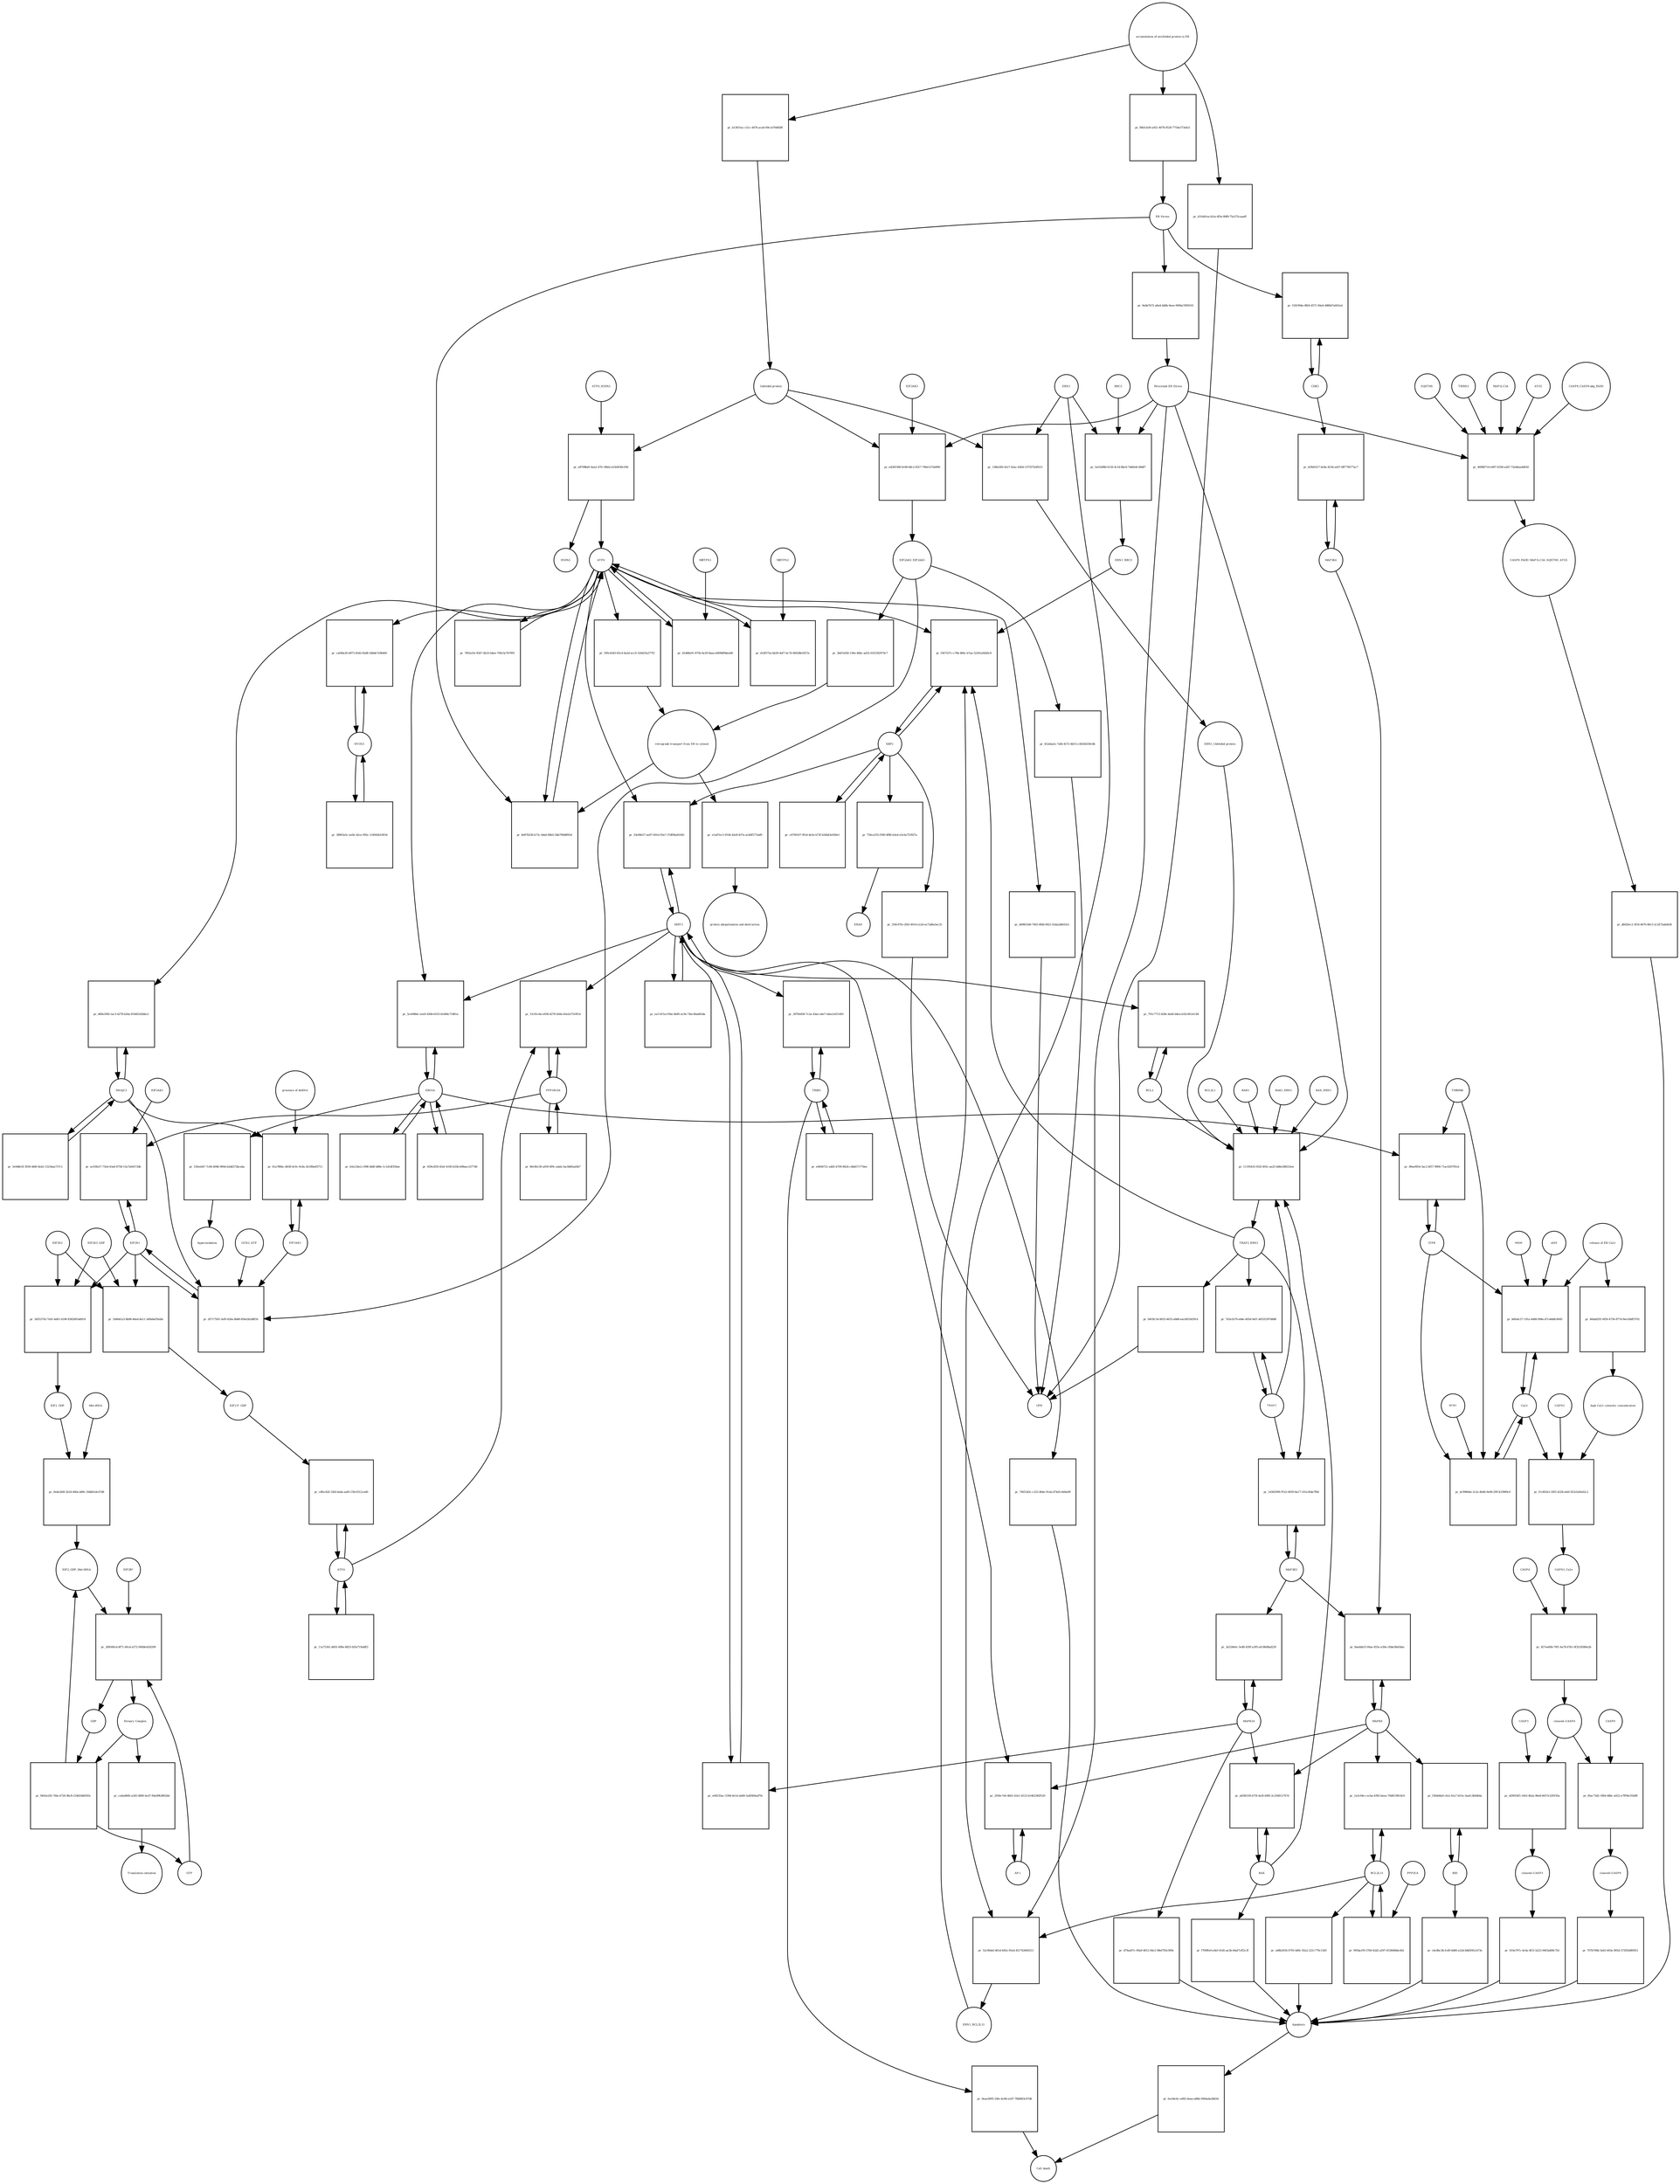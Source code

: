 strict digraph  {
ATF6_HSPA5 [annotation="", bipartite=0, cls=complex, fontsize=4, label=ATF6_HSPA5, shape=circle];
"pr_e8708bd1-6aa2-47fc-89eb-a53ef630c056" [annotation="", bipartite=1, cls=process, fontsize=4, label="pr_e8708bd1-6aa2-47fc-89eb-a53ef630c056", shape=square];
ATF6 [annotation="urn_miriam_hgnc.symbol_ATF6", bipartite=0, cls=macromolecule, fontsize=4, label=ATF6, shape=circle];
HSPA5 [annotation="urn_miriam_hgnc.symbol_HSPA5", bipartite=0, cls=macromolecule, fontsize=4, label=HSPA5, shape=circle];
"Unfolded protein" [annotation="", bipartite=0, cls=macromolecule, fontsize=4, label="Unfolded protein", shape=circle];
ERN1 [annotation="urn_miriam_hgnc.symbol_ERN1", bipartite=0, cls=macromolecule, fontsize=4, label=ERN1, shape=circle];
"pr_136fa5f6-41e7-43ac-b564-137557b30515" [annotation="", bipartite=1, cls=process, fontsize=4, label="pr_136fa5f6-41e7-43ac-b564-137557b30515", shape=square];
"ERN1_Unfolded protein" [annotation="", bipartite=0, cls=complex, fontsize=4, label="ERN1_Unfolded protein", shape=circle];
EIF2AK3_EIF2AK3 [annotation="", bipartite=0, cls=complex, fontsize=4, label=EIF2AK3_EIF2AK3, shape=circle];
"pr_3bd7a920-136e-46bc-ad32-61f2302974c7" [annotation="", bipartite=1, cls=process, fontsize=4, label="pr_3bd7a920-136e-46bc-ad32-61f2302974c7", shape=square];
"retrograde transport from ER to cytosol" [annotation="", bipartite=0, cls=phenotype, fontsize=4, label="retrograde transport from ER to cytosol", shape=circle];
"pr_595cb545-65c4-4a2d-acc0-324425a377f2" [annotation="", bipartite=1, cls=process, fontsize=4, label="pr_595cb545-65c4-4a2d-acc0-324425a377f2", shape=square];
"pr_e1a87ec5-9104-42e8-837a-acb8f577abf0" [annotation="", bipartite=1, cls=process, fontsize=4, label="pr_e1a87ec5-9104-42e8-837a-acb8f577abf0", shape=square];
"protein ubiquitination and destruction" [annotation="", bipartite=0, cls=phenotype, fontsize=4, label="protein ubiquitination and destruction", shape=circle];
"pr_11195435-052f-493c-aa25-4d6e388332ee" [annotation="", bipartite=1, cls=process, fontsize=4, label="pr_11195435-052f-493c-aa25-4d6e388332ee", shape=square];
TRAF2_ERN1 [annotation="", bipartite=0, cls=complex, fontsize=4, label=TRAF2_ERN1, shape=circle];
BAK1_ERN1 [annotation="", bipartite=0, cls=complex, fontsize=4, label=BAK1_ERN1, shape=circle];
BAX_ERN1 [annotation="", bipartite=0, cls=complex, fontsize=4, label=BAX_ERN1, shape=circle];
BCL2 [annotation="urn_miriam_hgnc.symbol_BCL2", bipartite=0, cls="nucleic acid feature", fontsize=4, label=BCL2, shape=circle];
BCL2L1 [annotation="urn_miriam_hgnc.symbol_BCL2L1", bipartite=0, cls=macromolecule, fontsize=4, label=BCL2L1, shape=circle];
"Persistant ER Stress" [annotation="", bipartite=0, cls=phenotype, fontsize=4, label="Persistant ER Stress", shape=circle];
BAX [annotation="urn_miriam_hgnc.symbol_BAX", bipartite=0, cls=macromolecule, fontsize=4, label=BAX, shape=circle];
BAK1 [annotation="urn_miriam_hgnc.symbol_BAK1", bipartite=0, cls=macromolecule, fontsize=4, label=BAK1, shape=circle];
TRAF2 [annotation="urn_miriam_hgnc.symbol_TRAF2", bipartite=0, cls=macromolecule, fontsize=4, label=TRAF2, shape=circle];
XBP1 [annotation="urn_miriam_hgnc.symbol_XBP1", bipartite=0, cls=macromolecule, fontsize=4, label=XBP1, shape=circle];
"pr_f367237c-c76b-484c-b7aa-52261a9d26c8" [annotation="", bipartite=1, cls=process, fontsize=4, label="pr_f367237c-c76b-484c-b7aa-52261a9d26c8", shape=square];
ERN1_BBC3 [annotation="", bipartite=0, cls=complex, fontsize=4, label=ERN1_BBC3, shape=circle];
ERN1_BCL2L11 [annotation="", bipartite=0, cls=complex, fontsize=4, label=ERN1_BCL2L11, shape=circle];
"pr_c6790107-9f1d-4e5e-b72f-b56b43e058e1" [annotation="", bipartite=1, cls=process, fontsize=4, label="pr_c6790107-9f1d-4e5e-b72f-b56b43e058e1", shape=square];
"pr_756ce255-f390-4f86-b3e4-e5c6a753927a" [annotation="", bipartite=1, cls=process, fontsize=4, label="pr_756ce255-f390-4f86-b3e4-e5c6a753927a", shape=square];
ERAD [annotation="", bipartite=0, cls=phenotype, fontsize=4, label=ERAD, shape=circle];
"pr_559c97fe-2f45-4914-a12d-ee72d6a5ec25" [annotation="", bipartite=1, cls=process, fontsize=4, label="pr_559c97fe-2f45-4914-a12d-ee72d6a5ec25", shape=square];
UPR [annotation="", bipartite=0, cls=phenotype, fontsize=4, label=UPR, shape=circle];
"pr_743e1b79-ed4e-405d-9ef1-40535397d8d8" [annotation="", bipartite=1, cls=process, fontsize=4, label="pr_743e1b79-ed4e-405d-9ef1-40535397d8d8", shape=square];
MAPK8 [annotation="urn_miriam_hgnc.symbol_MAPK8", bipartite=0, cls=macromolecule, fontsize=4, label=MAPK8, shape=circle];
"pr_8aedda53-f6ae-455e-a39a-cfbbc8b43dac" [annotation="", bipartite=1, cls=process, fontsize=4, label="pr_8aedda53-f6ae-455e-a39a-cfbbc8b43dac", shape=square];
MAP3K4 [annotation="urn_miriam_hgnc.symbol_MAP3K4", bipartite=0, cls=macromolecule, fontsize=4, label=MAP3K4, shape=circle];
MAP3K5 [annotation="urn_miriam_hgnc.symbol_MAP3K5", bipartite=0, cls=macromolecule, fontsize=4, label=MAP3K5, shape=circle];
MAPK14 [annotation="urn_miriam_hgnc.symbol_MAPK14", bipartite=0, cls=macromolecule, fontsize=4, label=MAPK14, shape=circle];
"pr_3a528e6c-5e48-439f-a395-afc9b08ad229" [annotation="", bipartite=1, cls=process, fontsize=4, label="pr_3a528e6c-5e48-439f-a395-afc9b08ad229", shape=square];
"pr_d79aa97c-09a9-4012-84c2-98ef785c9f9e" [annotation="", bipartite=1, cls=process, fontsize=4, label="pr_d79aa97c-09a9-4012-84c2-98ef785c9f9e", shape=square];
Apoptosis [annotation="", bipartite=0, cls=phenotype, fontsize=4, label=Apoptosis, shape=circle];
DDIT3 [annotation="urn_miriam_hgnc.symbol_DDIT3", bipartite=0, cls=macromolecule, fontsize=4, label=DDIT3, shape=circle];
"pr_e04535ac-539d-4e1d-abd9-5a4f404ad70c" [annotation="", bipartite=1, cls=process, fontsize=4, label="pr_e04535ac-539d-4e1d-abd9-5a4f404ad70c", shape=square];
"pr_70653d3c-c323-4b4e-91ab-d74d1c8d4a99" [annotation="", bipartite=1, cls=process, fontsize=4, label="pr_70653d3c-c323-4b4e-91ab-d74d1c8d4a99", shape=square];
"pr_701c7713-428e-4a64-b4ea-b32c0fcb1c84" [annotation="", bipartite=1, cls=process, fontsize=4, label="pr_701c7713-428e-4a64-b4ea-b32c0fcb1c84", shape=square];
"pr_8e878236-b73c-4da6-86b5-2bb790d8f92d" [annotation="", bipartite=1, cls=process, fontsize=4, label="pr_8e878236-b73c-4da6-86b5-2bb790d8f92d", shape=square];
"ER Stress" [annotation="", bipartite=0, cls=phenotype, fontsize=4, label="ER Stress", shape=circle];
"pr_d1d68a91-875b-4e29-8aaa-b909df9dee68" [annotation="", bipartite=1, cls=process, fontsize=4, label="pr_d1d68a91-875b-4e29-8aaa-b909df9dee68", shape=square];
MBTPS1 [annotation="urn_miriam_hgnc.symbol_MBTPS1", bipartite=0, cls=macromolecule, fontsize=4, label=MBTPS1, shape=circle];
"pr_d14f572a-bb30-4ef7-bc74-60028b1f472c" [annotation="", bipartite=1, cls=process, fontsize=4, label="pr_d14f572a-bb30-4ef7-bc74-60028b1f472c", shape=square];
MBTPS2 [annotation="urn_miriam_hgnc.symbol_MBTPS2", bipartite=0, cls=macromolecule, fontsize=4, label=MBTPS2, shape=circle];
"pr_7f65a1fe-8347-4b33-b4ee-700c5e7b7991" [annotation="", bipartite=1, cls=process, fontsize=4, label="pr_7f65a1fe-8347-4b33-b4ee-700c5e7b7991", shape=square];
"pr_ea1147ea-f56e-4b95-ac9e-74ec4bad63da" [annotation="", bipartite=1, cls=process, fontsize=4, label="pr_ea1147ea-f56e-4b95-ac9e-74ec4bad63da", shape=square];
"pr_33e08e57-ae07-491d-93a7-37df06a81045" [annotation="", bipartite=1, cls=process, fontsize=4, label="pr_33e08e57-ae07-491d-93a7-37df06a81045", shape=square];
EIF2S1 [annotation="urn_miriam_hgnc.symbol_EIF2S1", bipartite=0, cls=macromolecule, fontsize=4, label=EIF2S1, shape=circle];
"pr_d5717505-3ef0-426a-8b88-856a5b2d8f16" [annotation="", bipartite=1, cls=process, fontsize=4, label="pr_d5717505-3ef0-426a-8b88-856a5b2d8f16", shape=square];
GCN2_ATP [annotation="", bipartite=0, cls=complex, fontsize=4, label=GCN2_ATP, shape=circle];
EIF2AK2 [annotation="urn_miriam_hgnc.symbol_EIF2AK2", bipartite=0, cls=macromolecule, fontsize=4, label=EIF2AK2, shape=circle];
DNAJC3 [annotation="urn_miriam_hgnc.symbol_DNAJC3", bipartite=0, cls=macromolecule, fontsize=4, label=DNAJC3, shape=circle];
EIF2S2 [annotation="urn_miriam_hgnc.symbol_EIF2S2", bipartite=0, cls=macromolecule, fontsize=4, label=EIF2S2, shape=circle];
"pr_3d553743-7a91-4d61-b196-83820654d918" [annotation="", bipartite=1, cls=process, fontsize=4, label="pr_3d553743-7a91-4d61-b196-83820654d918", shape=square];
EIF2S3_GDP [annotation="", bipartite=0, cls=complex, fontsize=4, label=EIF2S3_GDP, shape=circle];
EIF2_GDP [annotation="", bipartite=0, cls=complex, fontsize=4, label=EIF2_GDP, shape=circle];
"EIF2_GDP_Met-tRNA" [annotation="", bipartite=0, cls=complex, fontsize=4, label="EIF2_GDP_Met-tRNA", shape=circle];
"pr_268560cd-df71-40cd-a572-066bfe426209" [annotation="", bipartite=1, cls=process, fontsize=4, label="pr_268560cd-df71-40cd-a572-066bfe426209", shape=square];
"Ternary Complex" [annotation="", bipartite=0, cls=complex, fontsize=4, label="Ternary Complex", shape=circle];
"EIF2B*" [annotation="", bipartite=0, cls=complex, fontsize=4, label="EIF2B*", shape=circle];
GTP [annotation="urn_miriam_obo.chebi_CHEBI%3A57600", bipartite=0, cls="simple chemical", fontsize=4, label=GTP, shape=circle];
GDP [annotation="urn_miriam_obo.chebi_CHEBI%3A65180", bipartite=0, cls="simple chemical", fontsize=4, label=GDP, shape=circle];
"pr_9443e245-7fda-4726-9bc8-218d1b8d305c" [annotation="", bipartite=1, cls=process, fontsize=4, label="pr_9443e245-7fda-4726-9bc8-218d1b8d305c", shape=square];
ATF4 [annotation="urn_miriam_hgnc.symbol_ATF4", bipartite=0, cls=macromolecule, fontsize=4, label=ATF4, shape=circle];
"pr_c8fec82f-32fd-4a4a-aaf6-150c0512ced0" [annotation="", bipartite=1, cls=process, fontsize=4, label="pr_c8fec82f-32fd-4a4a-aaf6-150c0512ced0", shape=square];
"EIF2-P_GDP" [annotation="", bipartite=0, cls=complex, fontsize=4, label="EIF2-P_GDP", shape=circle];
"pr_11a75341-d602-490e-8823-fd5a719abff2" [annotation="", bipartite=1, cls=process, fontsize=4, label="pr_11a75341-d602-490e-8823-fd5a719abff2", shape=square];
PPP1R15A [annotation="urn_miriam_hgnc.symbol_PPP1R15A", bipartite=0, cls=macromolecule, fontsize=4, label=PPP1R15A, shape=circle];
"pr_15c91c6a-e936-4276-b58a-b5e2a7510f1d" [annotation="", bipartite=1, cls=process, fontsize=4, label="pr_15c91c6a-e936-4276-b58a-b5e2a7510f1d", shape=square];
"pr_86c9b130-a939-4f9c-adab-3ac8d65ad3b7" [annotation="", bipartite=1, cls=process, fontsize=4, label="pr_86c9b130-a939-4f9c-adab-3ac8d65ad3b7", shape=square];
"pr_ca0ad660-a3d5-4860-bcd7-84a99b3802bd" [annotation="", bipartite=1, cls=process, fontsize=4, label="pr_ca0ad660-a3d5-4860-bcd7-84a99b3802bd", shape=square];
"Translation initiation" [annotation="", bipartite=0, cls=phenotype, fontsize=4, label="Translation initiation", shape=circle];
"pr_1d302099-97a5-4059-8a17-101e30de7f8d" [annotation="", bipartite=1, cls=process, fontsize=4, label="pr_1d302099-97a5-4059-8a17-101e30de7f8d", shape=square];
ERO1A [annotation="urn_miriam_hgnc.symbol_ERO1A", bipartite=0, cls=macromolecule, fontsize=4, label=ERO1A, shape=circle];
"pr_5ce698dc-eee0-436b-b553-b1d06c71861a" [annotation="", bipartite=1, cls=process, fontsize=4, label="pr_5ce698dc-eee0-436b-b553-b1d06c71861a", shape=square];
"pr_659e2f20-45ef-4100-b33b-b98aec2577d6" [annotation="", bipartite=1, cls=process, fontsize=4, label="pr_659e2f20-45ef-4100-b33b-b98aec2577d6", shape=square];
"pr_ac93fa57-75eb-43a6-8758-15a7a64573db" [annotation="", bipartite=1, cls=process, fontsize=4, label="pr_ac93fa57-75eb-43a6-8758-15a7a64573db", shape=square];
EIF2AK1 [annotation="urn_miriam_hgnc.symbol_EIF2AK1", bipartite=0, cls=macromolecule, fontsize=4, label=EIF2AK1, shape=circle];
"pr_a83851f6-b75f-4a5f-b9f0-2c256812747d" [annotation="", bipartite=1, cls=process, fontsize=4, label="pr_a83851f6-b75f-4a5f-b9f0-2c256812747d", shape=square];
"pr_f709ffe0-e0ef-41d5-ae3b-44af7cff2c3f" [annotation="", bipartite=1, cls=process, fontsize=4, label="pr_f709ffe0-e0ef-41d5-ae3b-44af7cff2c3f", shape=square];
"Ca2+" [annotation="urn_miriam_obo.chebi_CHEBI%3A29108", bipartite=0, cls="simple chemical", fontsize=4, label="Ca2+", shape=circle];
"pr_b0fa6c57-191a-4488-994e-d7c44d8c9045" [annotation="", bipartite=1, cls=process, fontsize=4, label="pr_b0fa6c57-191a-4488-994e-d7c44d8c9045", shape=square];
"release of ER Ca2+" [annotation="", bipartite=0, cls=phenotype, fontsize=4, label="release of ER Ca2+", shape=circle];
ITPR [annotation="urn_miriam_hgnc.symbol_ITPR1|urn_miriam_hgnc.symbol_ITPR2|urn_miriam_hgnc.symbol_ITPR3", bipartite=0, cls=macromolecule, fontsize=4, label=ITPR, shape=circle];
MAM [annotation="", bipartite=0, cls=phenotype, fontsize=4, label=MAM, shape=circle];
s619 [annotation="", bipartite=0, cls=complex, fontsize=4, label=s619, shape=circle];
"pr_439d1617-dc8a-4534-a437-6ff778577ac7" [annotation="", bipartite=1, cls=process, fontsize=4, label="pr_439d1617-dc8a-4534-a437-6ff778577ac7", shape=square];
CDK5 [annotation="urn_miriam_hgnc.symbol_CDK5", bipartite=0, cls=macromolecule, fontsize=4, label=CDK5, shape=circle];
"pr_f181994e-8fb9-4571-94e6-488647a601ed" [annotation="", bipartite=1, cls="uncertain process", fontsize=4, label="pr_f181994e-8fb9-4571-94e6-488647a601ed", shape=square];
"pr_fecb4c6c-ed92-4eaa-a86b-5004a4a3b634" [annotation="", bipartite=1, cls=process, fontsize=4, label="pr_fecb4c6c-ed92-4eaa-a86b-5004a4a3b634", shape=square];
"Cell death" [annotation="", bipartite=0, cls=phenotype, fontsize=4, label="Cell death", shape=circle];
"pr_dc9984de-3c2e-4b4b-9e08-29f1433989c0" [annotation="", bipartite=1, cls=process, fontsize=4, label="pr_dc9984de-3c2e-4b4b-9e08-29f1433989c0", shape=square];
TMBIM6 [annotation="urn_miriam_hgnc.symbol_TMBIM6", bipartite=0, cls=macromolecule, fontsize=4, label=TMBIM6, shape=circle];
RYR1 [annotation="urn_miriam_hgnc.symbol_RYR1", bipartite=0, cls=macromolecule, fontsize=4, label=RYR1, shape=circle];
EIF2AK3 [annotation="urn_miriam_hgnc.symbol_EIF2AK3", bipartite=0, cls=macromolecule, fontsize=4, label=EIF2AK3, shape=circle];
"pr_e4281580-0c68-48c2-8317-766e127eb990" [annotation="", bipartite=1, cls=process, fontsize=4, label="pr_e4281580-0c68-48c2-8317-766e127eb990", shape=square];
"pr_53feeb47-7c84-4948-900d-b2dd372bcaba" [annotation="", bipartite=1, cls=process, fontsize=4, label="pr_53feeb47-7c84-4948-900d-b2dd372bcaba", shape=square];
hyperoxidation [annotation="", bipartite=0, cls=phenotype, fontsize=4, label=hyperoxidation, shape=circle];
"pr_b3a124e2-c998-4ddf-b88e-1c1d1df356ae" [annotation="", bipartite=1, cls=process, fontsize=4, label="pr_b3a124e2-c998-4ddf-b88e-1c1d1df356ae", shape=square];
"pr_9ebb7b72-a8a4-4d6b-9eee-9904a7695010" [annotation="", bipartite=1, cls=process, fontsize=4, label="pr_9ebb7b72-a8a4-4d6b-9eee-9904a7695010", shape=square];
"CASP8_CASP8-ubq_FADD" [annotation="", bipartite=0, cls=complex, fontsize=4, label="CASP8_CASP8-ubq_FADD", shape=circle];
"pr_46980714-e907-4358-a2d7-72eb6aa44650" [annotation="", bipartite=1, cls=process, fontsize=4, label="pr_46980714-e907-4358-a2d7-72eb6aa44650", shape=square];
"SQSTM1 " [annotation="urn_miriam_hgnc.symbol_SQSTM1", bipartite=0, cls=macromolecule, fontsize=4, label="SQSTM1 ", shape=circle];
CASP8_FADD_MAP1LC3A_SQSTM1_ATG5 [annotation="", bipartite=0, cls=complex, fontsize=4, label=CASP8_FADD_MAP1LC3A_SQSTM1_ATG5, shape=circle];
TRIM13 [annotation="urn_miriam_hgnc.symbol_TRIM13", bipartite=0, cls=macromolecule, fontsize=4, label=TRIM13, shape=circle];
MAP1LC3A [annotation="urn_miriam_hgnc.symbol_MAP1LC3A", bipartite=0, cls=macromolecule, fontsize=4, label=MAP1LC3A, shape=circle];
ATG5 [annotation="urn_miriam_hgnc.symbol_ATG5", bipartite=0, cls=macromolecule, fontsize=4, label=ATG5, shape=circle];
"pr_db92fec2-3f18-4670-80c3-2c2475abd436" [annotation="", bipartite=1, cls=process, fontsize=4, label="pr_db92fec2-3f18-4670-80c3-2c2475abd436", shape=square];
"AP-1" [annotation="urn_miriam_hgnc.symbol_FOS|urn_miriam_hgnc.symbol_FOSB|urn_miriam_hgnc.symbol_FOSL1|urn_miriam_hgnc.symbol_FOSL2|urn_miriam_hgnc.symbol_JUN|urn_miriam_hgnc.symbol_JUNB|urn_miriam_hgnc.symbol_JUND", bipartite=0, cls=macromolecule, fontsize=4, label="AP-1", shape=circle];
"pr_2956c7e6-4b01-43e1-8123-b1462383f520" [annotation="", bipartite=1, cls=process, fontsize=4, label="pr_2956c7e6-4b01-43e1-8123-b1462383f520", shape=square];
"pr_61a786bc-d638-4c9c-9c8a-2fc0fbe83711" [annotation="", bipartite=1, cls=process, fontsize=4, label="pr_61a786bc-d638-4c9c-9c8a-2fc0fbe83711", shape=square];
"presence of dsRNA" [annotation="", bipartite=0, cls=phenotype, fontsize=4, label="presence of dsRNA", shape=circle];
"Met-tRNA" [annotation="urn_miriam_hgnc_HGNC%3A34779", bipartite=0, cls="nucleic acid feature", fontsize=4, label="Met-tRNA", shape=circle];
"pr_0ede2b0f-2b18-460a-b89c-50db01dc67d8" [annotation="", bipartite=1, cls=process, fontsize=4, label="pr_0ede2b0f-2b18-460a-b89c-50db01dc67d8", shape=square];
"pr_1b80d1a3-8b98-46ed-8a11-3d9abef5febb" [annotation="", bipartite=1, cls=process, fontsize=4, label="pr_1b80d1a3-8b98-46ed-8a11-3d9abef5febb", shape=square];
"accumulation of misfolded protein in ER" [annotation="", bipartite=0, cls=phenotype, fontsize=4, label="accumulation of misfolded protein in ER", shape=circle];
"pr_b13831ac-c5cc-447b-aca6-69ccb70d828f" [annotation="", bipartite=1, cls=process, fontsize=4, label="pr_b13831ac-c5cc-447b-aca6-69ccb70d828f", shape=square];
"pr_f8b5cb30-a451-4078-9529-7754e373eb21" [annotation="", bipartite=1, cls=process, fontsize=4, label="pr_f8b5cb30-a451-4078-9529-7754e373eb21", shape=square];
"pr_4316d1ea-fa5a-4f5e-89f8-75a375caaaff" [annotation="", bipartite=1, cls=process, fontsize=4, label="pr_4316d1ea-fa5a-4f5e-89f8-75a375caaaff", shape=square];
"pr_452eba5c-7afb-4572-8d15-c3020d339c8b" [annotation="", bipartite=1, cls=process, fontsize=4, label="pr_452eba5c-7afb-4572-8d15-c3020d339c8b", shape=square];
"pr_f463fc54-8033-4633-a8d8-eacb93343914" [annotation="", bipartite=1, cls=process, fontsize=4, label="pr_f463fc54-8033-4633-a8d8-eacb93343914", shape=square];
"pr_d0985348-7493-4f6b-9021-43da2db01fe1" [annotation="", bipartite=1, cls=process, fontsize=4, label="pr_d0985348-7493-4f6b-9021-43da2db01fe1", shape=square];
BCL2L11 [annotation="urn_miriam_hgnc.symbol_BCL2L11", bipartite=0, cls=macromolecule, fontsize=4, label=BCL2L11, shape=circle];
"pr_1a3c04cc-ecba-4392-beea-70d8139fc8c6" [annotation="", bipartite=1, cls=process, fontsize=4, label="pr_1a3c04cc-ecba-4392-beea-70d8139fc8c6", shape=square];
BID [annotation="urn_miriam_hgnc.symbol_BID", bipartite=0, cls=macromolecule, fontsize=4, label=BID, shape=circle];
"pr_f3b4d4a9-cfa2-41a7-b51e-3aafc3b64b4a" [annotation="", bipartite=1, cls=process, fontsize=4, label="pr_f3b4d4a9-cfa2-41a7-b51e-3aafc3b64b4a", shape=square];
"pr_a48b2034-0705-4d9c-92a2-221c779c15d5" [annotation="", bipartite=1, cls=process, fontsize=4, label="pr_a48b2034-0705-4d9c-92a2-221c779c15d5", shape=square];
"pr_cbc8bc3b-fcd9-4d66-a32d-8dd5f45cb73e" [annotation="", bipartite=1, cls=process, fontsize=4, label="pr_cbc8bc3b-fcd9-4d66-a32d-8dd5f45cb73e", shape=square];
"pr_52c96def-d61d-445e-95a4-451762669213" [annotation="", bipartite=1, cls=process, fontsize=4, label="pr_52c96def-d61d-445e-95a4-451762669213", shape=square];
"pr_5a51bf8b-0120-4c1d-8bc6-74d0e8c36b87" [annotation="", bipartite=1, cls=process, fontsize=4, label="pr_5a51bf8b-0120-4c1d-8bc6-74d0e8c36b87", shape=square];
BBC3 [annotation="urn_miriam_hgnc.symbol_BBC3", bipartite=0, cls=macromolecule, fontsize=4, label=BBC3, shape=circle];
"pr_995ba1f9-57b9-42d2-a597-653846bbc6b1" [annotation="", bipartite=1, cls=process, fontsize=4, label="pr_995ba1f9-57b9-42d2-a597-653846bbc6b1", shape=square];
PPP2CA [annotation="urn_miriam_hgnc.symbol_PPP2CA", bipartite=0, cls=macromolecule, fontsize=4, label=PPP2CA, shape=circle];
TRIB3 [annotation="urn_miriam_hgnc.symbol_TRIB3", bipartite=0, cls=macromolecule, fontsize=4, label=TRIB3, shape=circle];
"pr_367b0436-7c2a-43ae-a4e7-ebea1ef21491" [annotation="", bipartite=1, cls=process, fontsize=4, label="pr_367b0436-7c2a-43ae-a4e7-ebea1ef21491", shape=square];
"pr_e0604721-a4d5-4709-8624-c4bb57177dee" [annotation="", bipartite=1, cls=process, fontsize=4, label="pr_e0604721-a4d5-4709-8624-c4bb57177dee", shape=square];
"pr_0eaa3095-16fe-4c68-a1d7-7fb6803c97d6" [annotation="", bipartite=1, cls=process, fontsize=4, label="pr_0eaa3095-16fe-4c68-a1d7-7fb6803c97d6", shape=square];
"pr_46da8291-6f50-4756-877d-9ee16bff3702" [annotation="", bipartite=1, cls=process, fontsize=4, label="pr_46da8291-6f50-4756-877d-9ee16bff3702", shape=square];
"high Ca2+ cytosolic concentration" [annotation="", bipartite=0, cls=phenotype, fontsize=4, label="high Ca2+ cytosolic concentration", shape=circle];
"pr_8d9a19fd-1ac3-4278-b24a-818d5242bbc2" [annotation="", bipartite=1, cls=process, fontsize=4, label="pr_8d9a19fd-1ac3-4278-b24a-818d5242bbc2", shape=square];
"pr_5e9d8e5f-3930-484f-8a42-15234aa737c1" [annotation="", bipartite=1, cls=process, fontsize=4, label="pr_5e9d8e5f-3930-484f-8a42-15234aa737c1", shape=square];
"pr_89aef854-3ac2-4f57-9900-71ac020795cb" [annotation="", bipartite=1, cls=process, fontsize=4, label="pr_89aef854-3ac2-4f57-9900-71ac020795cb", shape=square];
CASP4 [annotation="urn_miriam_hgnc.symbol_CASP4", bipartite=0, cls=macromolecule, fontsize=4, label=CASP4, shape=circle];
"pr_457ee66b-70f1-4a78-b7b1-0f3218580e2b" [annotation="", bipartite=1, cls=process, fontsize=4, label="pr_457ee66b-70f1-4a78-b7b1-0f3218580e2b", shape=square];
"cleaved~CASP4" [annotation="urn_miriam_hgnc.symbol_CASP4", bipartite=0, cls=macromolecule, fontsize=4, label="cleaved~CASP4", shape=circle];
"CAPN1_Ca2+" [annotation="", bipartite=0, cls=complex, fontsize=4, label="CAPN1_Ca2+", shape=circle];
CASP3 [annotation="urn_miriam_hgnc.symbol_CASP3", bipartite=0, cls=macromolecule, fontsize=4, label=CASP3, shape=circle];
"pr_d2901bf5-1443-4b2a-96e8-6657e329195a" [annotation="", bipartite=1, cls=process, fontsize=4, label="pr_d2901bf5-1443-4b2a-96e8-6657e329195a", shape=square];
"cleaved~CASP3" [annotation="urn_miriam_hgnc.symbol_CASP3", bipartite=0, cls=macromolecule, fontsize=4, label="cleaved~CASP3", shape=circle];
CASP9 [annotation="urn_miriam_hgnc.symbol_CSAP9", bipartite=0, cls=macromolecule, fontsize=4, label=CASP9, shape=circle];
"pr_f6ac73d2-19b9-48bc-a922-e7ff94c91b88" [annotation="", bipartite=1, cls=process, fontsize=4, label="pr_f6ac73d2-19b9-48bc-a922-e7ff94c91b88", shape=square];
"cleaved~CASP9" [annotation="urn_miriam_hgnc.symbol_CASP9", bipartite=0, cls=macromolecule, fontsize=4, label="cleaved~CASP9", shape=circle];
CAPN1 [annotation="urn_miriam_hgnc.symbol_CAPN1", bipartite=0, cls=macromolecule, fontsize=4, label=CAPN1, shape=circle];
"pr_f1c803e3-16f5-4228-a0ef-653cb26e62c2" [annotation="", bipartite=1, cls=process, fontsize=4, label="pr_f1c803e3-16f5-4228-a0ef-653cb26e62c2", shape=square];
"pr_019a797c-4c6a-4f31-b223-9403a80fc7b1" [annotation="", bipartite=1, cls=process, fontsize=4, label="pr_019a797c-4c6a-4f31-b223-9403a80fc7b1", shape=square];
"pr_707b706b-5eb5-403e-905d-372926df6953" [annotation="", bipartite=1, cls=process, fontsize=4, label="pr_707b706b-5eb5-403e-905d-372926df6953", shape=square];
HYOU1 [annotation="urn_miriam_hgnc.symbol_HYOU1", bipartite=0, cls=macromolecule, fontsize=4, label=HYOU1, shape=circle];
"pr_caf46a30-d973-45d2-82d8-3d0de7e9b460" [annotation="", bipartite=1, cls=process, fontsize=4, label="pr_caf46a30-d973-45d2-82d8-3d0de7e9b460", shape=square];
"pr_38963a5c-ee0e-42ce-992c-124943b10034" [annotation="", bipartite=1, cls=process, fontsize=4, label="pr_38963a5c-ee0e-42ce-992c-124943b10034", shape=square];
ATF6_HSPA5 -> "pr_e8708bd1-6aa2-47fc-89eb-a53ef630c056"  [annotation="", interaction_type=consumption];
"pr_e8708bd1-6aa2-47fc-89eb-a53ef630c056" -> ATF6  [annotation="", interaction_type=production];
"pr_e8708bd1-6aa2-47fc-89eb-a53ef630c056" -> HSPA5  [annotation="", interaction_type=production];
ATF6 -> "pr_595cb545-65c4-4a2d-acc0-324425a377f2"  [annotation="", interaction_type=consumption];
ATF6 -> "pr_f367237c-c76b-484c-b7aa-52261a9d26c8"  [annotation="urn_miriam_pubmed_26587781|urn_miriam_pubmed_23430059", interaction_type=catalysis];
ATF6 -> "pr_8e878236-b73c-4da6-86b5-2bb790d8f92d"  [annotation="", interaction_type=consumption];
ATF6 -> "pr_d1d68a91-875b-4e29-8aaa-b909df9dee68"  [annotation="", interaction_type=consumption];
ATF6 -> "pr_d14f572a-bb30-4ef7-bc74-60028b1f472c"  [annotation="", interaction_type=consumption];
ATF6 -> "pr_7f65a1fe-8347-4b33-b4ee-700c5e7b7991"  [annotation="", interaction_type=consumption];
ATF6 -> "pr_33e08e57-ae07-491d-93a7-37df06a81045"  [annotation="urn_miriam_pubmed_26587781|urn_miriam_pubmed_17991856|urn_miriam_pubmed_28843399", interaction_type=catalysis];
ATF6 -> "pr_5ce698dc-eee0-436b-b553-b1d06c71861a"  [annotation="urn_miriam_pubmed_23850759|urn_miriam_pubmed_25387528", interaction_type=catalysis];
ATF6 -> "pr_d0985348-7493-4f6b-9021-43da2db01fe1"  [annotation="", interaction_type=consumption];
ATF6 -> "pr_8d9a19fd-1ac3-4278-b24a-818d5242bbc2"  [annotation="urn_miriam_pubmed_12601012|urn_miriam_pubmed_18360008", interaction_type=catalysis];
ATF6 -> "pr_caf46a30-d973-45d2-82d8-3d0de7e9b460"  [annotation=urn_miriam_pubmed_18360008, interaction_type=catalysis];
"Unfolded protein" -> "pr_e8708bd1-6aa2-47fc-89eb-a53ef630c056"  [annotation="urn_miriam_pubmed_19509052|urn_miriam_pubmed_12847084|urn_miriam_pubmed_23850759", interaction_type=catalysis];
"Unfolded protein" -> "pr_136fa5f6-41e7-43ac-b564-137557b30515"  [annotation="", interaction_type=consumption];
"Unfolded protein" -> "pr_e4281580-0c68-48c2-8317-766e127eb990"  [annotation=urn_miriam_pubmed_17991856, interaction_type=catalysis];
ERN1 -> "pr_136fa5f6-41e7-43ac-b564-137557b30515"  [annotation="", interaction_type=consumption];
ERN1 -> "pr_52c96def-d61d-445e-95a4-451762669213"  [annotation="", interaction_type=consumption];
ERN1 -> "pr_5a51bf8b-0120-4c1d-8bc6-74d0e8c36b87"  [annotation="", interaction_type=consumption];
"pr_136fa5f6-41e7-43ac-b564-137557b30515" -> "ERN1_Unfolded protein"  [annotation="", interaction_type=production];
"ERN1_Unfolded protein" -> "pr_11195435-052f-493c-aa25-4d6e388332ee"  [annotation="", interaction_type=consumption];
EIF2AK3_EIF2AK3 -> "pr_3bd7a920-136e-46bc-ad32-61f2302974c7"  [annotation="", interaction_type=consumption];
EIF2AK3_EIF2AK3 -> "pr_d5717505-3ef0-426a-8b88-856a5b2d8f16"  [annotation="urn_miriam_pubmed_12667446|urn_miriam_pubmed_16246152|urn_miriam_pubmed_12601012|urn_miriam_pubmed_23850759|urn_miriam_pubmed_18360008|urn_miriam_pubmed_26587781", interaction_type=catalysis];
EIF2AK3_EIF2AK3 -> "pr_452eba5c-7afb-4572-8d15-c3020d339c8b"  [annotation="", interaction_type=consumption];
"pr_3bd7a920-136e-46bc-ad32-61f2302974c7" -> "retrograde transport from ER to cytosol"  [annotation="", interaction_type=production];
"retrograde transport from ER to cytosol" -> "pr_e1a87ec5-9104-42e8-837a-acb8f577abf0"  [annotation="", interaction_type=consumption];
"retrograde transport from ER to cytosol" -> "pr_8e878236-b73c-4da6-86b5-2bb790d8f92d"  [annotation="urn_miriam_pubmed_18360008|urn_miriam_pubmed_17991856|urn_miriam_pubmed_26587781|urn_miriam_pubmed_12847084", interaction_type=inhibition];
"pr_595cb545-65c4-4a2d-acc0-324425a377f2" -> "retrograde transport from ER to cytosol"  [annotation="", interaction_type=production];
"pr_e1a87ec5-9104-42e8-837a-acb8f577abf0" -> "protein ubiquitination and destruction"  [annotation="", interaction_type=production];
"pr_11195435-052f-493c-aa25-4d6e388332ee" -> TRAF2_ERN1  [annotation="", interaction_type=production];
TRAF2_ERN1 -> "pr_f367237c-c76b-484c-b7aa-52261a9d26c8"  [annotation="urn_miriam_pubmed_26587781|urn_miriam_pubmed_23430059", interaction_type=catalysis];
TRAF2_ERN1 -> "pr_743e1b79-ed4e-405d-9ef1-40535397d8d8"  [annotation=urn_miriam_pubmed_23850759, interaction_type=catalysis];
TRAF2_ERN1 -> "pr_1d302099-97a5-4059-8a17-101e30de7f8d"  [annotation=urn_miriam_pubmed_23850759, interaction_type=catalysis];
TRAF2_ERN1 -> "pr_f463fc54-8033-4633-a8d8-eacb93343914"  [annotation="", interaction_type=consumption];
BAK1_ERN1 -> "pr_11195435-052f-493c-aa25-4d6e388332ee"  [annotation="urn_miriam_pubmed_23850759|urn_miriam_pubmed_23430059|urn_miriam_pubmed_26587781", interaction_type=catalysis];
BAX_ERN1 -> "pr_11195435-052f-493c-aa25-4d6e388332ee"  [annotation="urn_miriam_pubmed_23850759|urn_miriam_pubmed_23430059|urn_miriam_pubmed_26587781", interaction_type=catalysis];
BCL2 -> "pr_11195435-052f-493c-aa25-4d6e388332ee"  [annotation="urn_miriam_pubmed_23850759|urn_miriam_pubmed_23430059|urn_miriam_pubmed_26587781", interaction_type=inhibition];
BCL2 -> "pr_701c7713-428e-4a64-b4ea-b32c0fcb1c84"  [annotation="", interaction_type=consumption];
BCL2L1 -> "pr_11195435-052f-493c-aa25-4d6e388332ee"  [annotation="urn_miriam_pubmed_23850759|urn_miriam_pubmed_23430059|urn_miriam_pubmed_26587781", interaction_type=inhibition];
"Persistant ER Stress" -> "pr_11195435-052f-493c-aa25-4d6e388332ee"  [annotation="urn_miriam_pubmed_23850759|urn_miriam_pubmed_23430059|urn_miriam_pubmed_26587781", interaction_type=inhibition];
"Persistant ER Stress" -> "pr_e4281580-0c68-48c2-8317-766e127eb990"  [annotation=urn_miriam_pubmed_17991856, interaction_type=catalysis];
"Persistant ER Stress" -> "pr_46980714-e907-4358-a2d7-72eb6aa44650"  [annotation=urn_miriam_pubmed_17991856, interaction_type=catalysis];
"Persistant ER Stress" -> "pr_52c96def-d61d-445e-95a4-451762669213"  [annotation="urn_miriam_pubmed_23850759|urn_miriam_pubmed_23430059|urn_miriam_pubmed_26587781", interaction_type=inhibition];
"Persistant ER Stress" -> "pr_5a51bf8b-0120-4c1d-8bc6-74d0e8c36b87"  [annotation="urn_miriam_pubmed_23430059|urn_miriam_pubmed_17991856", interaction_type=inhibition];
BAX -> "pr_11195435-052f-493c-aa25-4d6e388332ee"  [annotation="urn_miriam_pubmed_23850759|urn_miriam_pubmed_23430059|urn_miriam_pubmed_26587781", interaction_type=catalysis];
BAX -> "pr_a83851f6-b75f-4a5f-b9f0-2c256812747d"  [annotation="", interaction_type=consumption];
BAX -> "pr_f709ffe0-e0ef-41d5-ae3b-44af7cff2c3f"  [annotation="", interaction_type=consumption];
BAK1 -> "pr_11195435-052f-493c-aa25-4d6e388332ee"  [annotation="urn_miriam_pubmed_23850759|urn_miriam_pubmed_23430059|urn_miriam_pubmed_26587781", interaction_type=catalysis];
TRAF2 -> "pr_11195435-052f-493c-aa25-4d6e388332ee"  [annotation="", interaction_type=consumption];
TRAF2 -> "pr_743e1b79-ed4e-405d-9ef1-40535397d8d8"  [annotation="", interaction_type=consumption];
TRAF2 -> "pr_1d302099-97a5-4059-8a17-101e30de7f8d"  [annotation=urn_miriam_pubmed_23850759, interaction_type=catalysis];
XBP1 -> "pr_f367237c-c76b-484c-b7aa-52261a9d26c8"  [annotation="", interaction_type=consumption];
XBP1 -> "pr_c6790107-9f1d-4e5e-b72f-b56b43e058e1"  [annotation="", interaction_type=consumption];
XBP1 -> "pr_756ce255-f390-4f86-b3e4-e5c6a753927a"  [annotation="", interaction_type=consumption];
XBP1 -> "pr_559c97fe-2f45-4914-a12d-ee72d6a5ec25"  [annotation="", interaction_type=consumption];
XBP1 -> "pr_33e08e57-ae07-491d-93a7-37df06a81045"  [annotation="urn_miriam_pubmed_26587781|urn_miriam_pubmed_17991856|urn_miriam_pubmed_28843399", interaction_type=catalysis];
"pr_f367237c-c76b-484c-b7aa-52261a9d26c8" -> XBP1  [annotation="", interaction_type=production];
ERN1_BBC3 -> "pr_f367237c-c76b-484c-b7aa-52261a9d26c8"  [annotation="urn_miriam_pubmed_26587781|urn_miriam_pubmed_23430059", interaction_type=catalysis];
ERN1_BCL2L11 -> "pr_f367237c-c76b-484c-b7aa-52261a9d26c8"  [annotation="urn_miriam_pubmed_26587781|urn_miriam_pubmed_23430059", interaction_type=catalysis];
"pr_c6790107-9f1d-4e5e-b72f-b56b43e058e1" -> XBP1  [annotation="", interaction_type=production];
"pr_756ce255-f390-4f86-b3e4-e5c6a753927a" -> ERAD  [annotation="", interaction_type=production];
"pr_559c97fe-2f45-4914-a12d-ee72d6a5ec25" -> UPR  [annotation="", interaction_type=production];
"pr_743e1b79-ed4e-405d-9ef1-40535397d8d8" -> TRAF2  [annotation="", interaction_type=production];
MAPK8 -> "pr_8aedda53-f6ae-455e-a39a-cfbbc8b43dac"  [annotation="", interaction_type=consumption];
MAPK8 -> "pr_a83851f6-b75f-4a5f-b9f0-2c256812747d"  [annotation="urn_miriam_pubmed_18191217|urn_miriam_pubmed_23430059", interaction_type=catalysis];
MAPK8 -> "pr_2956c7e6-4b01-43e1-8123-b1462383f520"  [annotation="urn_miriam_pubmed_26618107|urn_miriam_pubmed_26587781|urn_miriam_pubmed_23850759", interaction_type=catalysis];
MAPK8 -> "pr_1a3c04cc-ecba-4392-beea-70d8139fc8c6"  [annotation="urn_miriam_pubmed_26018731|urn_miriam_pubmed_23850759", interaction_type=catalysis];
MAPK8 -> "pr_f3b4d4a9-cfa2-41a7-b51e-3aafc3b64b4a"  [annotation="urn_miriam_pubmed_23430059|urn_miriam_pubmed_11583631", interaction_type=catalysis];
"pr_8aedda53-f6ae-455e-a39a-cfbbc8b43dac" -> MAPK8  [annotation="", interaction_type=production];
MAP3K4 -> "pr_8aedda53-f6ae-455e-a39a-cfbbc8b43dac"  [annotation="urn_miriam_pubmed_18191217|urn_miriam_pubmed_23850759|urn_miriam_pubmed_26587781", interaction_type=catalysis];
MAP3K4 -> "pr_439d1617-dc8a-4534-a437-6ff778577ac7"  [annotation="", interaction_type=consumption];
MAP3K5 -> "pr_8aedda53-f6ae-455e-a39a-cfbbc8b43dac"  [annotation="urn_miriam_pubmed_18191217|urn_miriam_pubmed_23850759|urn_miriam_pubmed_26587781", interaction_type=catalysis];
MAP3K5 -> "pr_3a528e6c-5e48-439f-a395-afc9b08ad229"  [annotation="urn_miriam_pubmed_23850759|urn_miriam_pubmed_12215209", interaction_type=catalysis];
MAP3K5 -> "pr_1d302099-97a5-4059-8a17-101e30de7f8d"  [annotation="", interaction_type=consumption];
MAPK14 -> "pr_3a528e6c-5e48-439f-a395-afc9b08ad229"  [annotation="", interaction_type=consumption];
MAPK14 -> "pr_d79aa97c-09a9-4012-84c2-98ef785c9f9e"  [annotation="", interaction_type=consumption];
MAPK14 -> "pr_e04535ac-539d-4e1d-abd9-5a4f404ad70c"  [annotation="urn_miriam_pubmed_23850759|urn_miriam_pubmed_23430059|urn_miriam_pubmed_26137585", interaction_type=catalysis];
MAPK14 -> "pr_a83851f6-b75f-4a5f-b9f0-2c256812747d"  [annotation="urn_miriam_pubmed_18191217|urn_miriam_pubmed_23430059", interaction_type=catalysis];
"pr_3a528e6c-5e48-439f-a395-afc9b08ad229" -> MAPK14  [annotation="", interaction_type=production];
"pr_d79aa97c-09a9-4012-84c2-98ef785c9f9e" -> Apoptosis  [annotation="", interaction_type=production];
Apoptosis -> "pr_fecb4c6c-ed92-4eaa-a86b-5004a4a3b634"  [annotation="", interaction_type=consumption];
DDIT3 -> "pr_e04535ac-539d-4e1d-abd9-5a4f404ad70c"  [annotation="", interaction_type=consumption];
DDIT3 -> "pr_70653d3c-c323-4b4e-91ab-d74d1c8d4a99"  [annotation="", interaction_type=consumption];
DDIT3 -> "pr_701c7713-428e-4a64-b4ea-b32c0fcb1c84"  [annotation="urn_miriam_pubmed_30662442|urn_miriam_pubmed_23850759", interaction_type=inhibition];
DDIT3 -> "pr_ea1147ea-f56e-4b95-ac9e-74ec4bad63da"  [annotation="", interaction_type=consumption];
DDIT3 -> "pr_33e08e57-ae07-491d-93a7-37df06a81045"  [annotation="", interaction_type=consumption];
DDIT3 -> "pr_15c91c6a-e936-4276-b58a-b5e2a7510f1d"  [annotation="urn_miriam_pubmed_23850759|urn_miriam_pubmed_31638256", interaction_type=catalysis];
DDIT3 -> "pr_5ce698dc-eee0-436b-b553-b1d06c71861a"  [annotation="urn_miriam_pubmed_23850759|urn_miriam_pubmed_25387528", interaction_type=catalysis];
DDIT3 -> "pr_2956c7e6-4b01-43e1-8123-b1462383f520"  [annotation="urn_miriam_pubmed_26618107|urn_miriam_pubmed_26587781|urn_miriam_pubmed_23850759", interaction_type=catalysis];
DDIT3 -> "pr_367b0436-7c2a-43ae-a4e7-ebea1ef21491"  [annotation="urn_miriam_pubmed_23430059|urn_miriam_pubmed_18940792", interaction_type=catalysis];
"pr_e04535ac-539d-4e1d-abd9-5a4f404ad70c" -> DDIT3  [annotation="", interaction_type=production];
"pr_70653d3c-c323-4b4e-91ab-d74d1c8d4a99" -> Apoptosis  [annotation="", interaction_type=production];
"pr_701c7713-428e-4a64-b4ea-b32c0fcb1c84" -> BCL2  [annotation="", interaction_type=production];
"pr_8e878236-b73c-4da6-86b5-2bb790d8f92d" -> ATF6  [annotation="", interaction_type=production];
"ER Stress" -> "pr_8e878236-b73c-4da6-86b5-2bb790d8f92d"  [annotation="urn_miriam_pubmed_18360008|urn_miriam_pubmed_17991856|urn_miriam_pubmed_26587781|urn_miriam_pubmed_12847084", interaction_type=catalysis];
"ER Stress" -> "pr_f181994e-8fb9-4571-94e6-488647a601ed"  [annotation=urn_miriam_pubmed_22388889, interaction_type=catalysis];
"ER Stress" -> "pr_9ebb7b72-a8a4-4d6b-9eee-9904a7695010"  [annotation="", interaction_type=consumption];
"pr_d1d68a91-875b-4e29-8aaa-b909df9dee68" -> ATF6  [annotation="", interaction_type=production];
MBTPS1 -> "pr_d1d68a91-875b-4e29-8aaa-b909df9dee68"  [annotation="urn_miriam_pubmed_18360008|urn_miriam_pubmed_17991856|urn_miriam_pubmed_26587781|urn_miriam_pubmed_23850759", interaction_type=catalysis];
"pr_d14f572a-bb30-4ef7-bc74-60028b1f472c" -> ATF6  [annotation="", interaction_type=production];
MBTPS2 -> "pr_d14f572a-bb30-4ef7-bc74-60028b1f472c"  [annotation="urn_miriam_pubmed_23850759|urn_miriam_pubmed_26587781|urn_miriam_pubmed_17991856|urn_miriam_pubmed_18360008", interaction_type=catalysis];
"pr_7f65a1fe-8347-4b33-b4ee-700c5e7b7991" -> ATF6  [annotation="", interaction_type=production];
"pr_ea1147ea-f56e-4b95-ac9e-74ec4bad63da" -> DDIT3  [annotation="", interaction_type=production];
"pr_33e08e57-ae07-491d-93a7-37df06a81045" -> DDIT3  [annotation="", interaction_type=production];
EIF2S1 -> "pr_d5717505-3ef0-426a-8b88-856a5b2d8f16"  [annotation="", interaction_type=consumption];
EIF2S1 -> "pr_3d553743-7a91-4d61-b196-83820654d918"  [annotation="", interaction_type=consumption];
EIF2S1 -> "pr_ac93fa57-75eb-43a6-8758-15a7a64573db"  [annotation="", interaction_type=consumption];
EIF2S1 -> "pr_1b80d1a3-8b98-46ed-8a11-3d9abef5febb"  [annotation="", interaction_type=consumption];
"pr_d5717505-3ef0-426a-8b88-856a5b2d8f16" -> EIF2S1  [annotation="", interaction_type=production];
GCN2_ATP -> "pr_d5717505-3ef0-426a-8b88-856a5b2d8f16"  [annotation="urn_miriam_pubmed_12667446|urn_miriam_pubmed_16246152|urn_miriam_pubmed_12601012|urn_miriam_pubmed_23850759|urn_miriam_pubmed_18360008|urn_miriam_pubmed_26587781", interaction_type=catalysis];
EIF2AK2 -> "pr_d5717505-3ef0-426a-8b88-856a5b2d8f16"  [annotation="urn_miriam_pubmed_12667446|urn_miriam_pubmed_16246152|urn_miriam_pubmed_12601012|urn_miriam_pubmed_23850759|urn_miriam_pubmed_18360008|urn_miriam_pubmed_26587781", interaction_type=catalysis];
EIF2AK2 -> "pr_61a786bc-d638-4c9c-9c8a-2fc0fbe83711"  [annotation="", interaction_type=consumption];
DNAJC3 -> "pr_d5717505-3ef0-426a-8b88-856a5b2d8f16"  [annotation="urn_miriam_pubmed_12667446|urn_miriam_pubmed_16246152|urn_miriam_pubmed_12601012|urn_miriam_pubmed_23850759|urn_miriam_pubmed_18360008|urn_miriam_pubmed_26587781", interaction_type=inhibition];
DNAJC3 -> "pr_61a786bc-d638-4c9c-9c8a-2fc0fbe83711"  [annotation="urn_miriam_pubmed_12601012|urn_miriam_pubmed_26587781|urn_miriam_pubmed_23850759", interaction_type=inhibition];
DNAJC3 -> "pr_8d9a19fd-1ac3-4278-b24a-818d5242bbc2"  [annotation="", interaction_type=consumption];
DNAJC3 -> "pr_5e9d8e5f-3930-484f-8a42-15234aa737c1"  [annotation="", interaction_type=consumption];
EIF2S2 -> "pr_3d553743-7a91-4d61-b196-83820654d918"  [annotation="", interaction_type=consumption];
EIF2S2 -> "pr_1b80d1a3-8b98-46ed-8a11-3d9abef5febb"  [annotation="", interaction_type=consumption];
"pr_3d553743-7a91-4d61-b196-83820654d918" -> EIF2_GDP  [annotation="", interaction_type=production];
EIF2S3_GDP -> "pr_3d553743-7a91-4d61-b196-83820654d918"  [annotation="", interaction_type=consumption];
EIF2S3_GDP -> "pr_1b80d1a3-8b98-46ed-8a11-3d9abef5febb"  [annotation="", interaction_type=consumption];
EIF2_GDP -> "pr_0ede2b0f-2b18-460a-b89c-50db01dc67d8"  [annotation="", interaction_type=consumption];
"EIF2_GDP_Met-tRNA" -> "pr_268560cd-df71-40cd-a572-066bfe426209"  [annotation="", interaction_type=consumption];
"pr_268560cd-df71-40cd-a572-066bfe426209" -> "Ternary Complex"  [annotation="", interaction_type=production];
"pr_268560cd-df71-40cd-a572-066bfe426209" -> GDP  [annotation="", interaction_type=production];
"Ternary Complex" -> "pr_9443e245-7fda-4726-9bc8-218d1b8d305c"  [annotation="", interaction_type=consumption];
"Ternary Complex" -> "pr_ca0ad660-a3d5-4860-bcd7-84a99b3802bd"  [annotation="", interaction_type=consumption];
"EIF2B*" -> "pr_268560cd-df71-40cd-a572-066bfe426209"  [annotation="urn_miriam_pubmed_23850759|urn_miriam_pubmed_16246152", interaction_type=catalysis];
GTP -> "pr_268560cd-df71-40cd-a572-066bfe426209"  [annotation="", interaction_type=consumption];
GDP -> "pr_9443e245-7fda-4726-9bc8-218d1b8d305c"  [annotation="", interaction_type=consumption];
"pr_9443e245-7fda-4726-9bc8-218d1b8d305c" -> "EIF2_GDP_Met-tRNA"  [annotation="", interaction_type=production];
"pr_9443e245-7fda-4726-9bc8-218d1b8d305c" -> GTP  [annotation="", interaction_type=production];
ATF4 -> "pr_c8fec82f-32fd-4a4a-aaf6-150c0512ced0"  [annotation="", interaction_type=consumption];
ATF4 -> "pr_11a75341-d602-490e-8823-fd5a719abff2"  [annotation="", interaction_type=consumption];
ATF4 -> "pr_15c91c6a-e936-4276-b58a-b5e2a7510f1d"  [annotation="urn_miriam_pubmed_23850759|urn_miriam_pubmed_31638256", interaction_type=catalysis];
"pr_c8fec82f-32fd-4a4a-aaf6-150c0512ced0" -> ATF4  [annotation="", interaction_type=production];
"EIF2-P_GDP" -> "pr_c8fec82f-32fd-4a4a-aaf6-150c0512ced0"  [annotation="urn_miriam_pubmed_15277680|urn_miriam_pubmed_16246152|urn_miriam_pubmed_23850759", interaction_type=catalysis];
"pr_11a75341-d602-490e-8823-fd5a719abff2" -> ATF4  [annotation="", interaction_type=production];
PPP1R15A -> "pr_15c91c6a-e936-4276-b58a-b5e2a7510f1d"  [annotation="", interaction_type=consumption];
PPP1R15A -> "pr_86c9b130-a939-4f9c-adab-3ac8d65ad3b7"  [annotation="", interaction_type=consumption];
PPP1R15A -> "pr_ac93fa57-75eb-43a6-8758-15a7a64573db"  [annotation="urn_miriam_pubmed_23850759|urn_miriam_pubmed_12667446|urn_miriam_pubmed_16246152|urn_miriam_pubmed_12601012", interaction_type=catalysis];
"pr_15c91c6a-e936-4276-b58a-b5e2a7510f1d" -> PPP1R15A  [annotation="", interaction_type=production];
"pr_86c9b130-a939-4f9c-adab-3ac8d65ad3b7" -> PPP1R15A  [annotation="", interaction_type=production];
"pr_ca0ad660-a3d5-4860-bcd7-84a99b3802bd" -> "Translation initiation"  [annotation="", interaction_type=production];
"pr_1d302099-97a5-4059-8a17-101e30de7f8d" -> MAP3K5  [annotation="", interaction_type=production];
ERO1A -> "pr_5ce698dc-eee0-436b-b553-b1d06c71861a"  [annotation="", interaction_type=consumption];
ERO1A -> "pr_659e2f20-45ef-4100-b33b-b98aec2577d6"  [annotation="", interaction_type=consumption];
ERO1A -> "pr_53feeb47-7c84-4948-900d-b2dd372bcaba"  [annotation="", interaction_type=consumption];
ERO1A -> "pr_b3a124e2-c998-4ddf-b88e-1c1d1df356ae"  [annotation="", interaction_type=consumption];
ERO1A -> "pr_89aef854-3ac2-4f57-9900-71ac020795cb"  [annotation="urn_miriam_pubmed_23850759|urn_miriam_pubmed_23430059", interaction_type=catalysis];
"pr_5ce698dc-eee0-436b-b553-b1d06c71861a" -> ERO1A  [annotation="", interaction_type=production];
"pr_659e2f20-45ef-4100-b33b-b98aec2577d6" -> ERO1A  [annotation="", interaction_type=production];
"pr_ac93fa57-75eb-43a6-8758-15a7a64573db" -> EIF2S1  [annotation="", interaction_type=production];
EIF2AK1 -> "pr_ac93fa57-75eb-43a6-8758-15a7a64573db"  [annotation="urn_miriam_pubmed_23850759|urn_miriam_pubmed_12667446|urn_miriam_pubmed_16246152|urn_miriam_pubmed_12601012", interaction_type=catalysis];
"pr_a83851f6-b75f-4a5f-b9f0-2c256812747d" -> BAX  [annotation="", interaction_type=production];
"pr_f709ffe0-e0ef-41d5-ae3b-44af7cff2c3f" -> Apoptosis  [annotation="", interaction_type=production];
"Ca2+" -> "pr_b0fa6c57-191a-4488-994e-d7c44d8c9045"  [annotation="", interaction_type=consumption];
"Ca2+" -> "pr_dc9984de-3c2e-4b4b-9e08-29f1433989c0"  [annotation="", interaction_type=consumption];
"Ca2+" -> "pr_f1c803e3-16f5-4228-a0ef-653cb26e62c2"  [annotation="", interaction_type=consumption];
"pr_b0fa6c57-191a-4488-994e-d7c44d8c9045" -> "Ca2+"  [annotation="", interaction_type=production];
"release of ER Ca2+" -> "pr_b0fa6c57-191a-4488-994e-d7c44d8c9045"  [annotation=urn_miriam_pubmed_23850759, interaction_type=catalysis];
"release of ER Ca2+" -> "pr_46da8291-6f50-4756-877d-9ee16bff3702"  [annotation="", interaction_type=consumption];
ITPR -> "pr_b0fa6c57-191a-4488-994e-d7c44d8c9045"  [annotation=urn_miriam_pubmed_23850759, interaction_type=catalysis];
ITPR -> "pr_dc9984de-3c2e-4b4b-9e08-29f1433989c0"  [annotation=urn_miriam_pubmed_23850759, interaction_type=catalysis];
ITPR -> "pr_89aef854-3ac2-4f57-9900-71ac020795cb"  [annotation="", interaction_type=consumption];
MAM -> "pr_b0fa6c57-191a-4488-994e-d7c44d8c9045"  [annotation=urn_miriam_pubmed_23850759, interaction_type=catalysis];
s619 -> "pr_b0fa6c57-191a-4488-994e-d7c44d8c9045"  [annotation=urn_miriam_pubmed_23850759, interaction_type=catalysis];
"pr_439d1617-dc8a-4534-a437-6ff778577ac7" -> MAP3K4  [annotation="", interaction_type=production];
CDK5 -> "pr_439d1617-dc8a-4534-a437-6ff778577ac7"  [annotation=urn_miriam_pubmed_22388889, interaction_type=catalysis];
CDK5 -> "pr_f181994e-8fb9-4571-94e6-488647a601ed"  [annotation="", interaction_type=consumption];
"pr_f181994e-8fb9-4571-94e6-488647a601ed" -> CDK5  [annotation="", interaction_type=production];
"pr_fecb4c6c-ed92-4eaa-a86b-5004a4a3b634" -> "Cell death"  [annotation="", interaction_type=production];
"pr_dc9984de-3c2e-4b4b-9e08-29f1433989c0" -> "Ca2+"  [annotation="", interaction_type=production];
TMBIM6 -> "pr_dc9984de-3c2e-4b4b-9e08-29f1433989c0"  [annotation=urn_miriam_pubmed_23850759, interaction_type=catalysis];
TMBIM6 -> "pr_89aef854-3ac2-4f57-9900-71ac020795cb"  [annotation="urn_miriam_pubmed_23850759|urn_miriam_pubmed_23430059", interaction_type=catalysis];
RYR1 -> "pr_dc9984de-3c2e-4b4b-9e08-29f1433989c0"  [annotation=urn_miriam_pubmed_23850759, interaction_type=catalysis];
EIF2AK3 -> "pr_e4281580-0c68-48c2-8317-766e127eb990"  [annotation="", interaction_type=consumption];
"pr_e4281580-0c68-48c2-8317-766e127eb990" -> EIF2AK3_EIF2AK3  [annotation="", interaction_type=production];
"pr_53feeb47-7c84-4948-900d-b2dd372bcaba" -> hyperoxidation  [annotation="", interaction_type=production];
"pr_b3a124e2-c998-4ddf-b88e-1c1d1df356ae" -> ERO1A  [annotation="", interaction_type=production];
"pr_9ebb7b72-a8a4-4d6b-9eee-9904a7695010" -> "Persistant ER Stress"  [annotation="", interaction_type=production];
"CASP8_CASP8-ubq_FADD" -> "pr_46980714-e907-4358-a2d7-72eb6aa44650"  [annotation="", interaction_type=consumption];
"pr_46980714-e907-4358-a2d7-72eb6aa44650" -> CASP8_FADD_MAP1LC3A_SQSTM1_ATG5  [annotation="", interaction_type=production];
"SQSTM1 " -> "pr_46980714-e907-4358-a2d7-72eb6aa44650"  [annotation="", interaction_type=consumption];
CASP8_FADD_MAP1LC3A_SQSTM1_ATG5 -> "pr_db92fec2-3f18-4670-80c3-2c2475abd436"  [annotation="", interaction_type=consumption];
TRIM13 -> "pr_46980714-e907-4358-a2d7-72eb6aa44650"  [annotation=urn_miriam_pubmed_17991856, interaction_type=catalysis];
MAP1LC3A -> "pr_46980714-e907-4358-a2d7-72eb6aa44650"  [annotation="", interaction_type=consumption];
ATG5 -> "pr_46980714-e907-4358-a2d7-72eb6aa44650"  [annotation="", interaction_type=consumption];
"pr_db92fec2-3f18-4670-80c3-2c2475abd436" -> Apoptosis  [annotation="", interaction_type=production];
"AP-1" -> "pr_2956c7e6-4b01-43e1-8123-b1462383f520"  [annotation="", interaction_type=consumption];
"pr_2956c7e6-4b01-43e1-8123-b1462383f520" -> "AP-1"  [annotation="", interaction_type=production];
"pr_61a786bc-d638-4c9c-9c8a-2fc0fbe83711" -> EIF2AK2  [annotation="", interaction_type=production];
"presence of dsRNA" -> "pr_61a786bc-d638-4c9c-9c8a-2fc0fbe83711"  [annotation="urn_miriam_pubmed_12601012|urn_miriam_pubmed_26587781|urn_miriam_pubmed_23850759", interaction_type=catalysis];
"Met-tRNA" -> "pr_0ede2b0f-2b18-460a-b89c-50db01dc67d8"  [annotation="", interaction_type=consumption];
"pr_0ede2b0f-2b18-460a-b89c-50db01dc67d8" -> "EIF2_GDP_Met-tRNA"  [annotation="", interaction_type=production];
"pr_1b80d1a3-8b98-46ed-8a11-3d9abef5febb" -> "EIF2-P_GDP"  [annotation="", interaction_type=production];
"accumulation of misfolded protein in ER" -> "pr_b13831ac-c5cc-447b-aca6-69ccb70d828f"  [annotation="", interaction_type=consumption];
"accumulation of misfolded protein in ER" -> "pr_f8b5cb30-a451-4078-9529-7754e373eb21"  [annotation="", interaction_type=consumption];
"accumulation of misfolded protein in ER" -> "pr_4316d1ea-fa5a-4f5e-89f8-75a375caaaff"  [annotation="", interaction_type=consumption];
"pr_b13831ac-c5cc-447b-aca6-69ccb70d828f" -> "Unfolded protein"  [annotation="", interaction_type=production];
"pr_f8b5cb30-a451-4078-9529-7754e373eb21" -> "ER Stress"  [annotation="", interaction_type=production];
"pr_4316d1ea-fa5a-4f5e-89f8-75a375caaaff" -> UPR  [annotation="", interaction_type=production];
"pr_452eba5c-7afb-4572-8d15-c3020d339c8b" -> UPR  [annotation="", interaction_type=production];
"pr_f463fc54-8033-4633-a8d8-eacb93343914" -> UPR  [annotation="", interaction_type=production];
"pr_d0985348-7493-4f6b-9021-43da2db01fe1" -> UPR  [annotation="", interaction_type=production];
BCL2L11 -> "pr_1a3c04cc-ecba-4392-beea-70d8139fc8c6"  [annotation="", interaction_type=consumption];
BCL2L11 -> "pr_a48b2034-0705-4d9c-92a2-221c779c15d5"  [annotation="", interaction_type=consumption];
BCL2L11 -> "pr_52c96def-d61d-445e-95a4-451762669213"  [annotation="", interaction_type=consumption];
BCL2L11 -> "pr_995ba1f9-57b9-42d2-a597-653846bbc6b1"  [annotation="", interaction_type=consumption];
"pr_1a3c04cc-ecba-4392-beea-70d8139fc8c6" -> BCL2L11  [annotation="", interaction_type=production];
BID -> "pr_f3b4d4a9-cfa2-41a7-b51e-3aafc3b64b4a"  [annotation="", interaction_type=consumption];
BID -> "pr_cbc8bc3b-fcd9-4d66-a32d-8dd5f45cb73e"  [annotation="", interaction_type=consumption];
"pr_f3b4d4a9-cfa2-41a7-b51e-3aafc3b64b4a" -> BID  [annotation="", interaction_type=production];
"pr_a48b2034-0705-4d9c-92a2-221c779c15d5" -> Apoptosis  [annotation="", interaction_type=production];
"pr_cbc8bc3b-fcd9-4d66-a32d-8dd5f45cb73e" -> Apoptosis  [annotation="", interaction_type=production];
"pr_52c96def-d61d-445e-95a4-451762669213" -> ERN1_BCL2L11  [annotation="", interaction_type=production];
"pr_5a51bf8b-0120-4c1d-8bc6-74d0e8c36b87" -> ERN1_BBC3  [annotation="", interaction_type=production];
BBC3 -> "pr_5a51bf8b-0120-4c1d-8bc6-74d0e8c36b87"  [annotation="", interaction_type=consumption];
"pr_995ba1f9-57b9-42d2-a597-653846bbc6b1" -> BCL2L11  [annotation="", interaction_type=production];
PPP2CA -> "pr_995ba1f9-57b9-42d2-a597-653846bbc6b1"  [annotation="urn_miriam_pubmed_23850759|urn_miriam_pubmed_23430059", interaction_type=catalysis];
TRIB3 -> "pr_367b0436-7c2a-43ae-a4e7-ebea1ef21491"  [annotation="", interaction_type=consumption];
TRIB3 -> "pr_e0604721-a4d5-4709-8624-c4bb57177dee"  [annotation="", interaction_type=consumption];
TRIB3 -> "pr_0eaa3095-16fe-4c68-a1d7-7fb6803c97d6"  [annotation="", interaction_type=consumption];
"pr_367b0436-7c2a-43ae-a4e7-ebea1ef21491" -> TRIB3  [annotation="", interaction_type=production];
"pr_e0604721-a4d5-4709-8624-c4bb57177dee" -> TRIB3  [annotation="", interaction_type=production];
"pr_0eaa3095-16fe-4c68-a1d7-7fb6803c97d6" -> "Cell death"  [annotation="", interaction_type=production];
"pr_46da8291-6f50-4756-877d-9ee16bff3702" -> "high Ca2+ cytosolic concentration"  [annotation="", interaction_type=production];
"high Ca2+ cytosolic concentration" -> "pr_f1c803e3-16f5-4228-a0ef-653cb26e62c2"  [annotation=urn_miriam_pubmed_19931333, interaction_type=catalysis];
"pr_8d9a19fd-1ac3-4278-b24a-818d5242bbc2" -> DNAJC3  [annotation="", interaction_type=production];
"pr_5e9d8e5f-3930-484f-8a42-15234aa737c1" -> DNAJC3  [annotation="", interaction_type=production];
"pr_89aef854-3ac2-4f57-9900-71ac020795cb" -> ITPR  [annotation="", interaction_type=production];
CASP4 -> "pr_457ee66b-70f1-4a78-b7b1-0f3218580e2b"  [annotation="", interaction_type=consumption];
"pr_457ee66b-70f1-4a78-b7b1-0f3218580e2b" -> "cleaved~CASP4"  [annotation="", interaction_type=production];
"cleaved~CASP4" -> "pr_d2901bf5-1443-4b2a-96e8-6657e329195a"  [annotation="urn_miriam_pubmed_19931333|urn_miriam_pubmed_26618107", interaction_type=catalysis];
"cleaved~CASP4" -> "pr_f6ac73d2-19b9-48bc-a922-e7ff94c91b88"  [annotation="urn_miriam_pubmed_19931333|urn_miriam_pubmed_26618107", interaction_type=catalysis];
"CAPN1_Ca2+" -> "pr_457ee66b-70f1-4a78-b7b1-0f3218580e2b"  [annotation=urn_miriam_pubmed_19931333, interaction_type=catalysis];
CASP3 -> "pr_d2901bf5-1443-4b2a-96e8-6657e329195a"  [annotation="", interaction_type=consumption];
"pr_d2901bf5-1443-4b2a-96e8-6657e329195a" -> "cleaved~CASP3"  [annotation="", interaction_type=production];
"cleaved~CASP3" -> "pr_019a797c-4c6a-4f31-b223-9403a80fc7b1"  [annotation="", interaction_type=consumption];
CASP9 -> "pr_f6ac73d2-19b9-48bc-a922-e7ff94c91b88"  [annotation="", interaction_type=consumption];
"pr_f6ac73d2-19b9-48bc-a922-e7ff94c91b88" -> "cleaved~CASP9"  [annotation="", interaction_type=production];
"cleaved~CASP9" -> "pr_707b706b-5eb5-403e-905d-372926df6953"  [annotation="", interaction_type=consumption];
CAPN1 -> "pr_f1c803e3-16f5-4228-a0ef-653cb26e62c2"  [annotation="", interaction_type=consumption];
"pr_f1c803e3-16f5-4228-a0ef-653cb26e62c2" -> "CAPN1_Ca2+"  [annotation="", interaction_type=production];
"pr_019a797c-4c6a-4f31-b223-9403a80fc7b1" -> Apoptosis  [annotation="", interaction_type=production];
"pr_707b706b-5eb5-403e-905d-372926df6953" -> Apoptosis  [annotation="", interaction_type=production];
HYOU1 -> "pr_caf46a30-d973-45d2-82d8-3d0de7e9b460"  [annotation="", interaction_type=consumption];
HYOU1 -> "pr_38963a5c-ee0e-42ce-992c-124943b10034"  [annotation="", interaction_type=consumption];
"pr_caf46a30-d973-45d2-82d8-3d0de7e9b460" -> HYOU1  [annotation="", interaction_type=production];
"pr_38963a5c-ee0e-42ce-992c-124943b10034" -> HYOU1  [annotation="", interaction_type=production];
}
